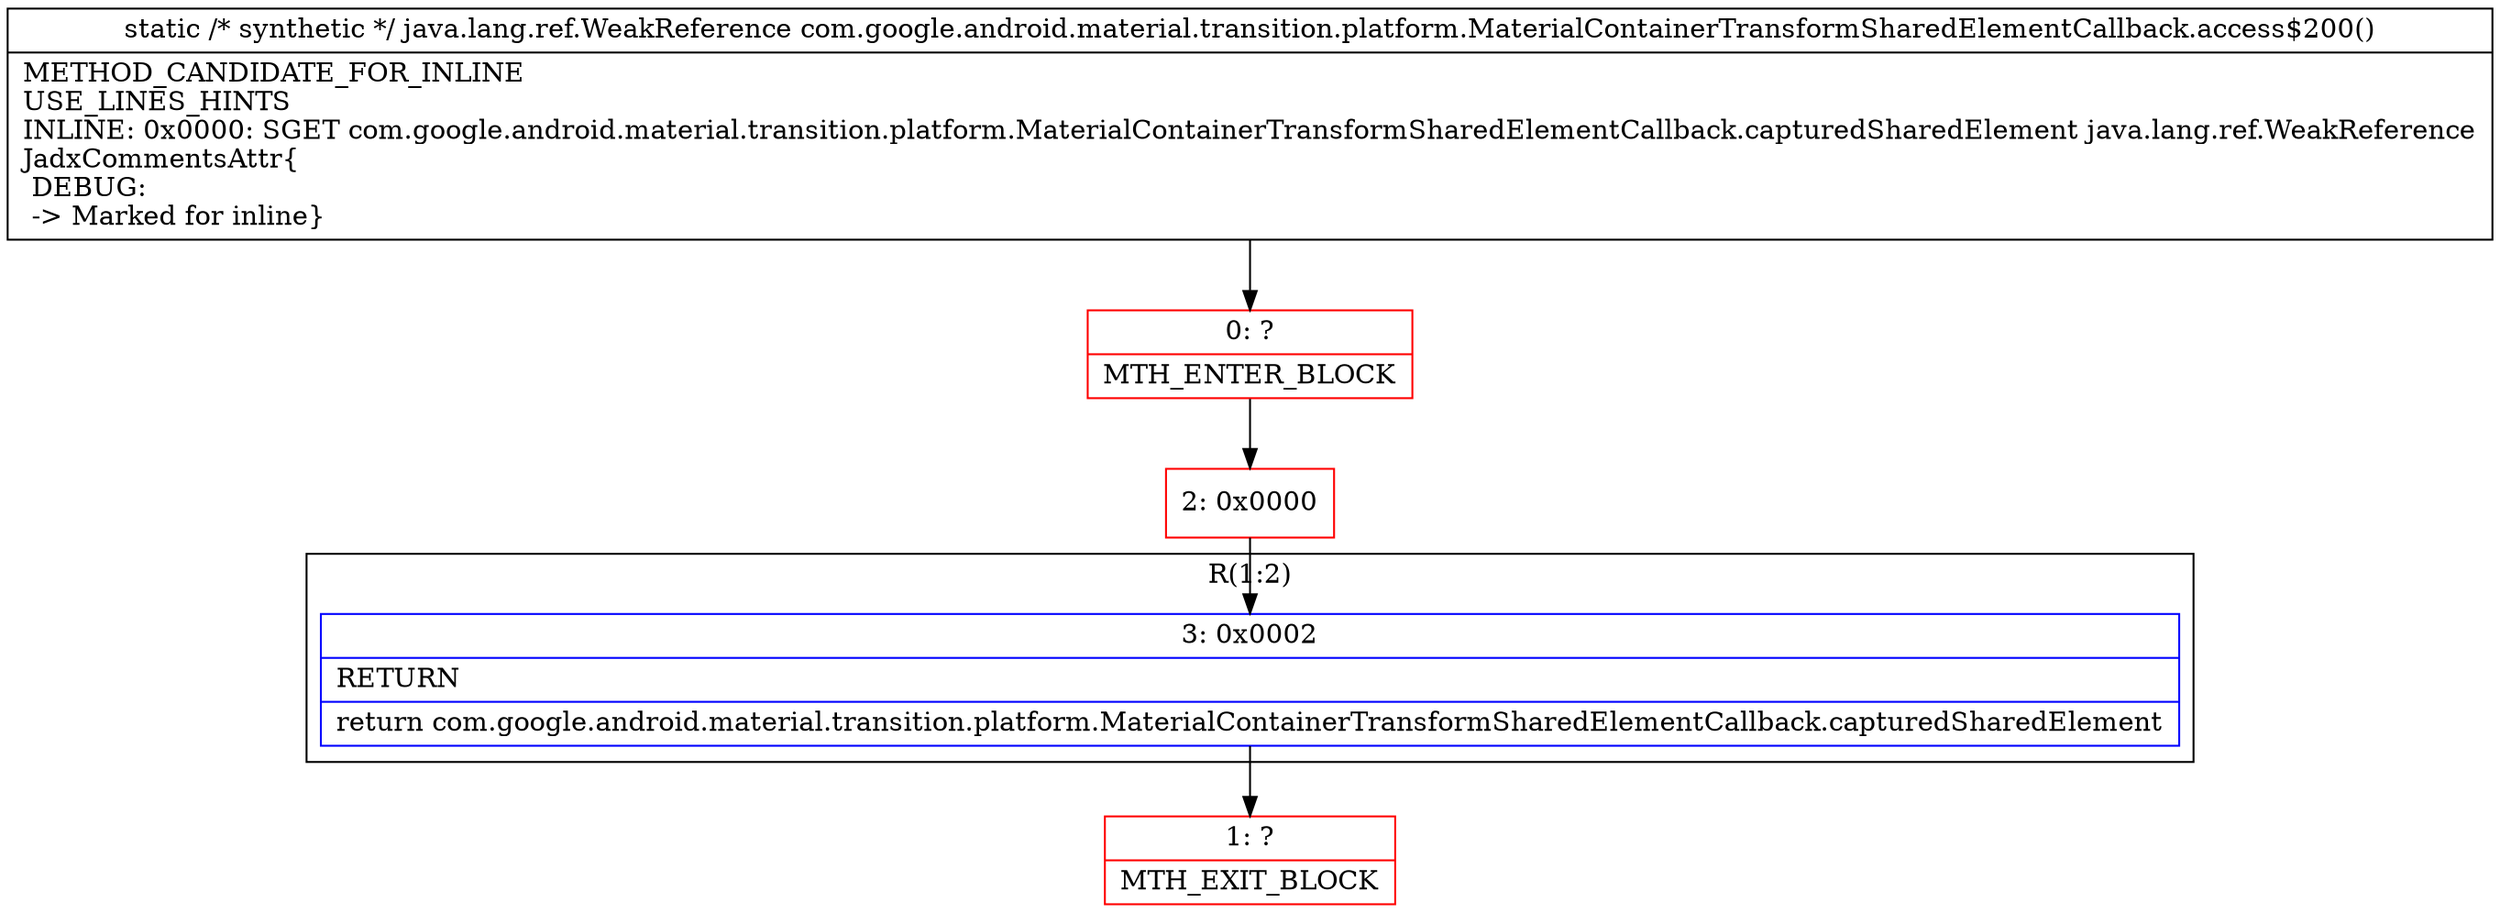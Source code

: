 digraph "CFG forcom.google.android.material.transition.platform.MaterialContainerTransformSharedElementCallback.access$200()Ljava\/lang\/ref\/WeakReference;" {
subgraph cluster_Region_235182001 {
label = "R(1:2)";
node [shape=record,color=blue];
Node_3 [shape=record,label="{3\:\ 0x0002|RETURN\l|return com.google.android.material.transition.platform.MaterialContainerTransformSharedElementCallback.capturedSharedElement\l}"];
}
Node_0 [shape=record,color=red,label="{0\:\ ?|MTH_ENTER_BLOCK\l}"];
Node_2 [shape=record,color=red,label="{2\:\ 0x0000}"];
Node_1 [shape=record,color=red,label="{1\:\ ?|MTH_EXIT_BLOCK\l}"];
MethodNode[shape=record,label="{static \/* synthetic *\/ java.lang.ref.WeakReference com.google.android.material.transition.platform.MaterialContainerTransformSharedElementCallback.access$200()  | METHOD_CANDIDATE_FOR_INLINE\lUSE_LINES_HINTS\lINLINE: 0x0000: SGET   com.google.android.material.transition.platform.MaterialContainerTransformSharedElementCallback.capturedSharedElement java.lang.ref.WeakReference\lJadxCommentsAttr\{\l DEBUG: \l \-\> Marked for inline\}\l}"];
MethodNode -> Node_0;Node_3 -> Node_1;
Node_0 -> Node_2;
Node_2 -> Node_3;
}

